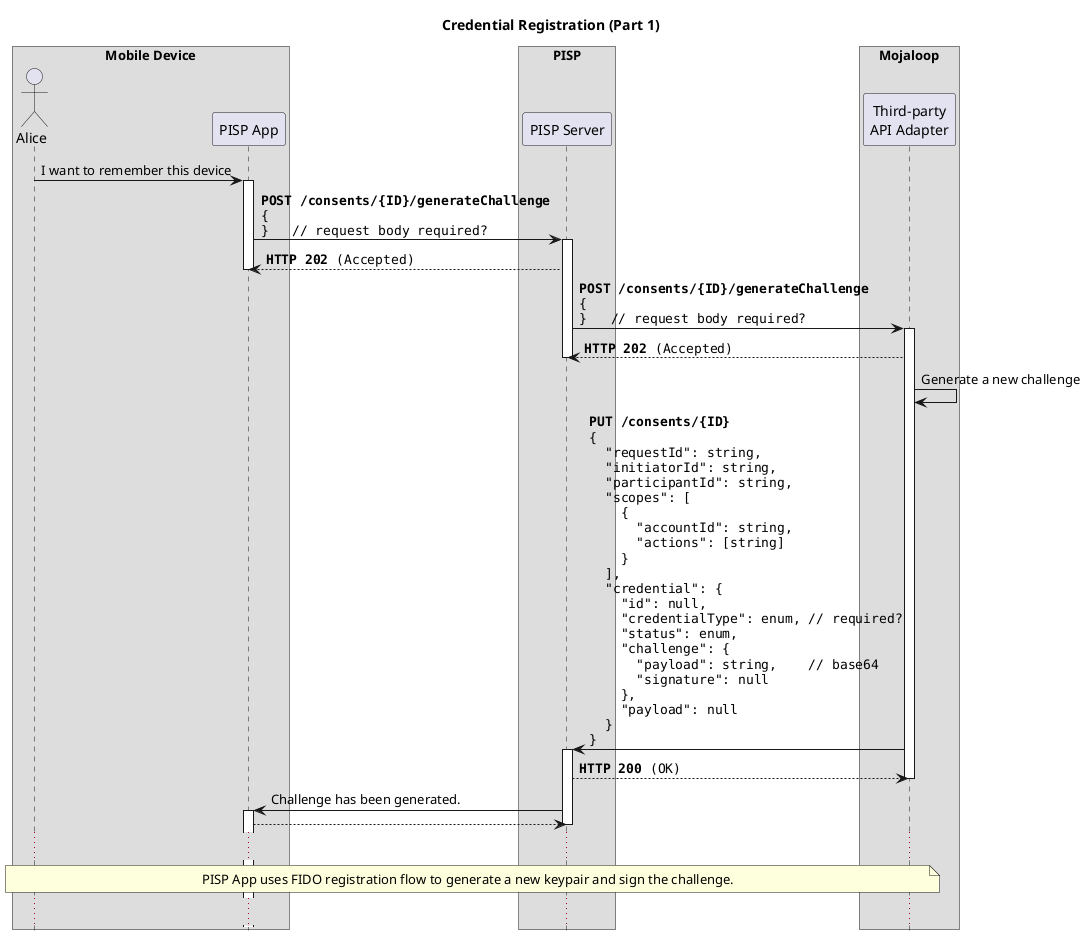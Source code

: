 @startuml Credential Registration

title: Credential Registration (Part 1)

hide footbox

box "Mobile Device"
  actor Alice
  participant "PISP App" as App
end box
box "PISP"
  participant "PISP Server" as Server
end box
box "Mojaloop"
  participant "Third-party\nAPI Adapter" as Adapter
end box

'start flow
Alice -> App ++: I want to remember this device

App -> Server ++: ""**POST /consents/{ID}/generateChallenge**""\n\
""{""\n\
""}   // request body required?""

App <-- Server: ""**HTTP 202** (Accepted)""
deactivate App

Server -> Adapter ++: ""**POST /consents/{ID}/generateChallenge**""\n\
""{""\n\
""}   // request body required?""

Server <-- Adapter: ""**HTTP 202** (Accepted)""
deactivate Server

Adapter -> Adapter: Generate a new challenge

Adapter -> Server ++: ""**PUT /consents/{ID}**""\n\
""{""\n\
""  "requestId": string,""\n\
""  "initiatorId": string,""\n\
""  "participantId": string,""\n\
""  "scopes": [""\n\
""    {""\n\
""      "accountId": string,""\n\
""      "actions": [string]""\n\
""    }""\n\
""  ],""\n\
""  "credential": {""\n\
""    "id": null,""\n\
""    "credentialType": enum, // required?""\n\
""    "status": enum,""\n\
""    "challenge": {""\n\
""      "payload": string,    // base64""\n\
""      "signature": null""\n\
""    },""\n\
""    "payload": null""\n\
""  }""\n\
""}""

Adapter <-- Server: ""**HTTP 200** (OK)""

deactivate Adapter

Server -> App ++: Challenge has been generated.
Server <-- App

deactivate Server

...

note over Alice, Adapter
  PISP App uses FIDO registration flow to generate a new keypair and sign the challenge.
end note

...

@enduml
